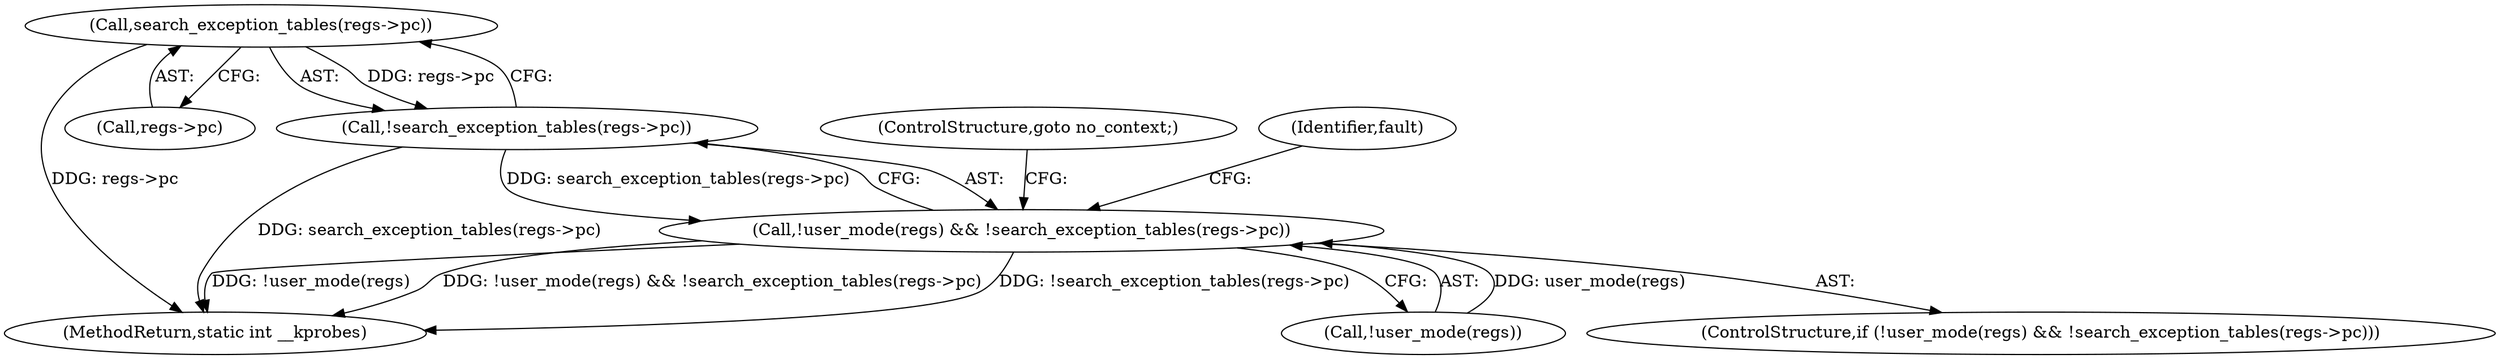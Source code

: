 digraph "0_linux_5a0fdfada3a2aa50d7b947a2e958bf00cbe0d830_0@pointer" {
"1000219" [label="(Call,search_exception_tables(regs->pc))"];
"1000218" [label="(Call,!search_exception_tables(regs->pc))"];
"1000214" [label="(Call,!user_mode(regs) && !search_exception_tables(regs->pc))"];
"1000220" [label="(Call,regs->pc)"];
"1000213" [label="(ControlStructure,if (!user_mode(regs) && !search_exception_tables(regs->pc)))"];
"1000218" [label="(Call,!search_exception_tables(regs->pc))"];
"1000219" [label="(Call,search_exception_tables(regs->pc))"];
"1000223" [label="(ControlStructure,goto no_context;)"];
"1000214" [label="(Call,!user_mode(regs) && !search_exception_tables(regs->pc))"];
"1000356" [label="(MethodReturn,static int __kprobes)"];
"1000225" [label="(Identifier,fault)"];
"1000215" [label="(Call,!user_mode(regs))"];
"1000219" -> "1000218"  [label="AST: "];
"1000219" -> "1000220"  [label="CFG: "];
"1000220" -> "1000219"  [label="AST: "];
"1000218" -> "1000219"  [label="CFG: "];
"1000219" -> "1000356"  [label="DDG: regs->pc"];
"1000219" -> "1000218"  [label="DDG: regs->pc"];
"1000218" -> "1000214"  [label="AST: "];
"1000214" -> "1000218"  [label="CFG: "];
"1000218" -> "1000356"  [label="DDG: search_exception_tables(regs->pc)"];
"1000218" -> "1000214"  [label="DDG: search_exception_tables(regs->pc)"];
"1000214" -> "1000213"  [label="AST: "];
"1000214" -> "1000215"  [label="CFG: "];
"1000215" -> "1000214"  [label="AST: "];
"1000223" -> "1000214"  [label="CFG: "];
"1000225" -> "1000214"  [label="CFG: "];
"1000214" -> "1000356"  [label="DDG: !user_mode(regs) && !search_exception_tables(regs->pc)"];
"1000214" -> "1000356"  [label="DDG: !search_exception_tables(regs->pc)"];
"1000214" -> "1000356"  [label="DDG: !user_mode(regs)"];
"1000215" -> "1000214"  [label="DDG: user_mode(regs)"];
}
